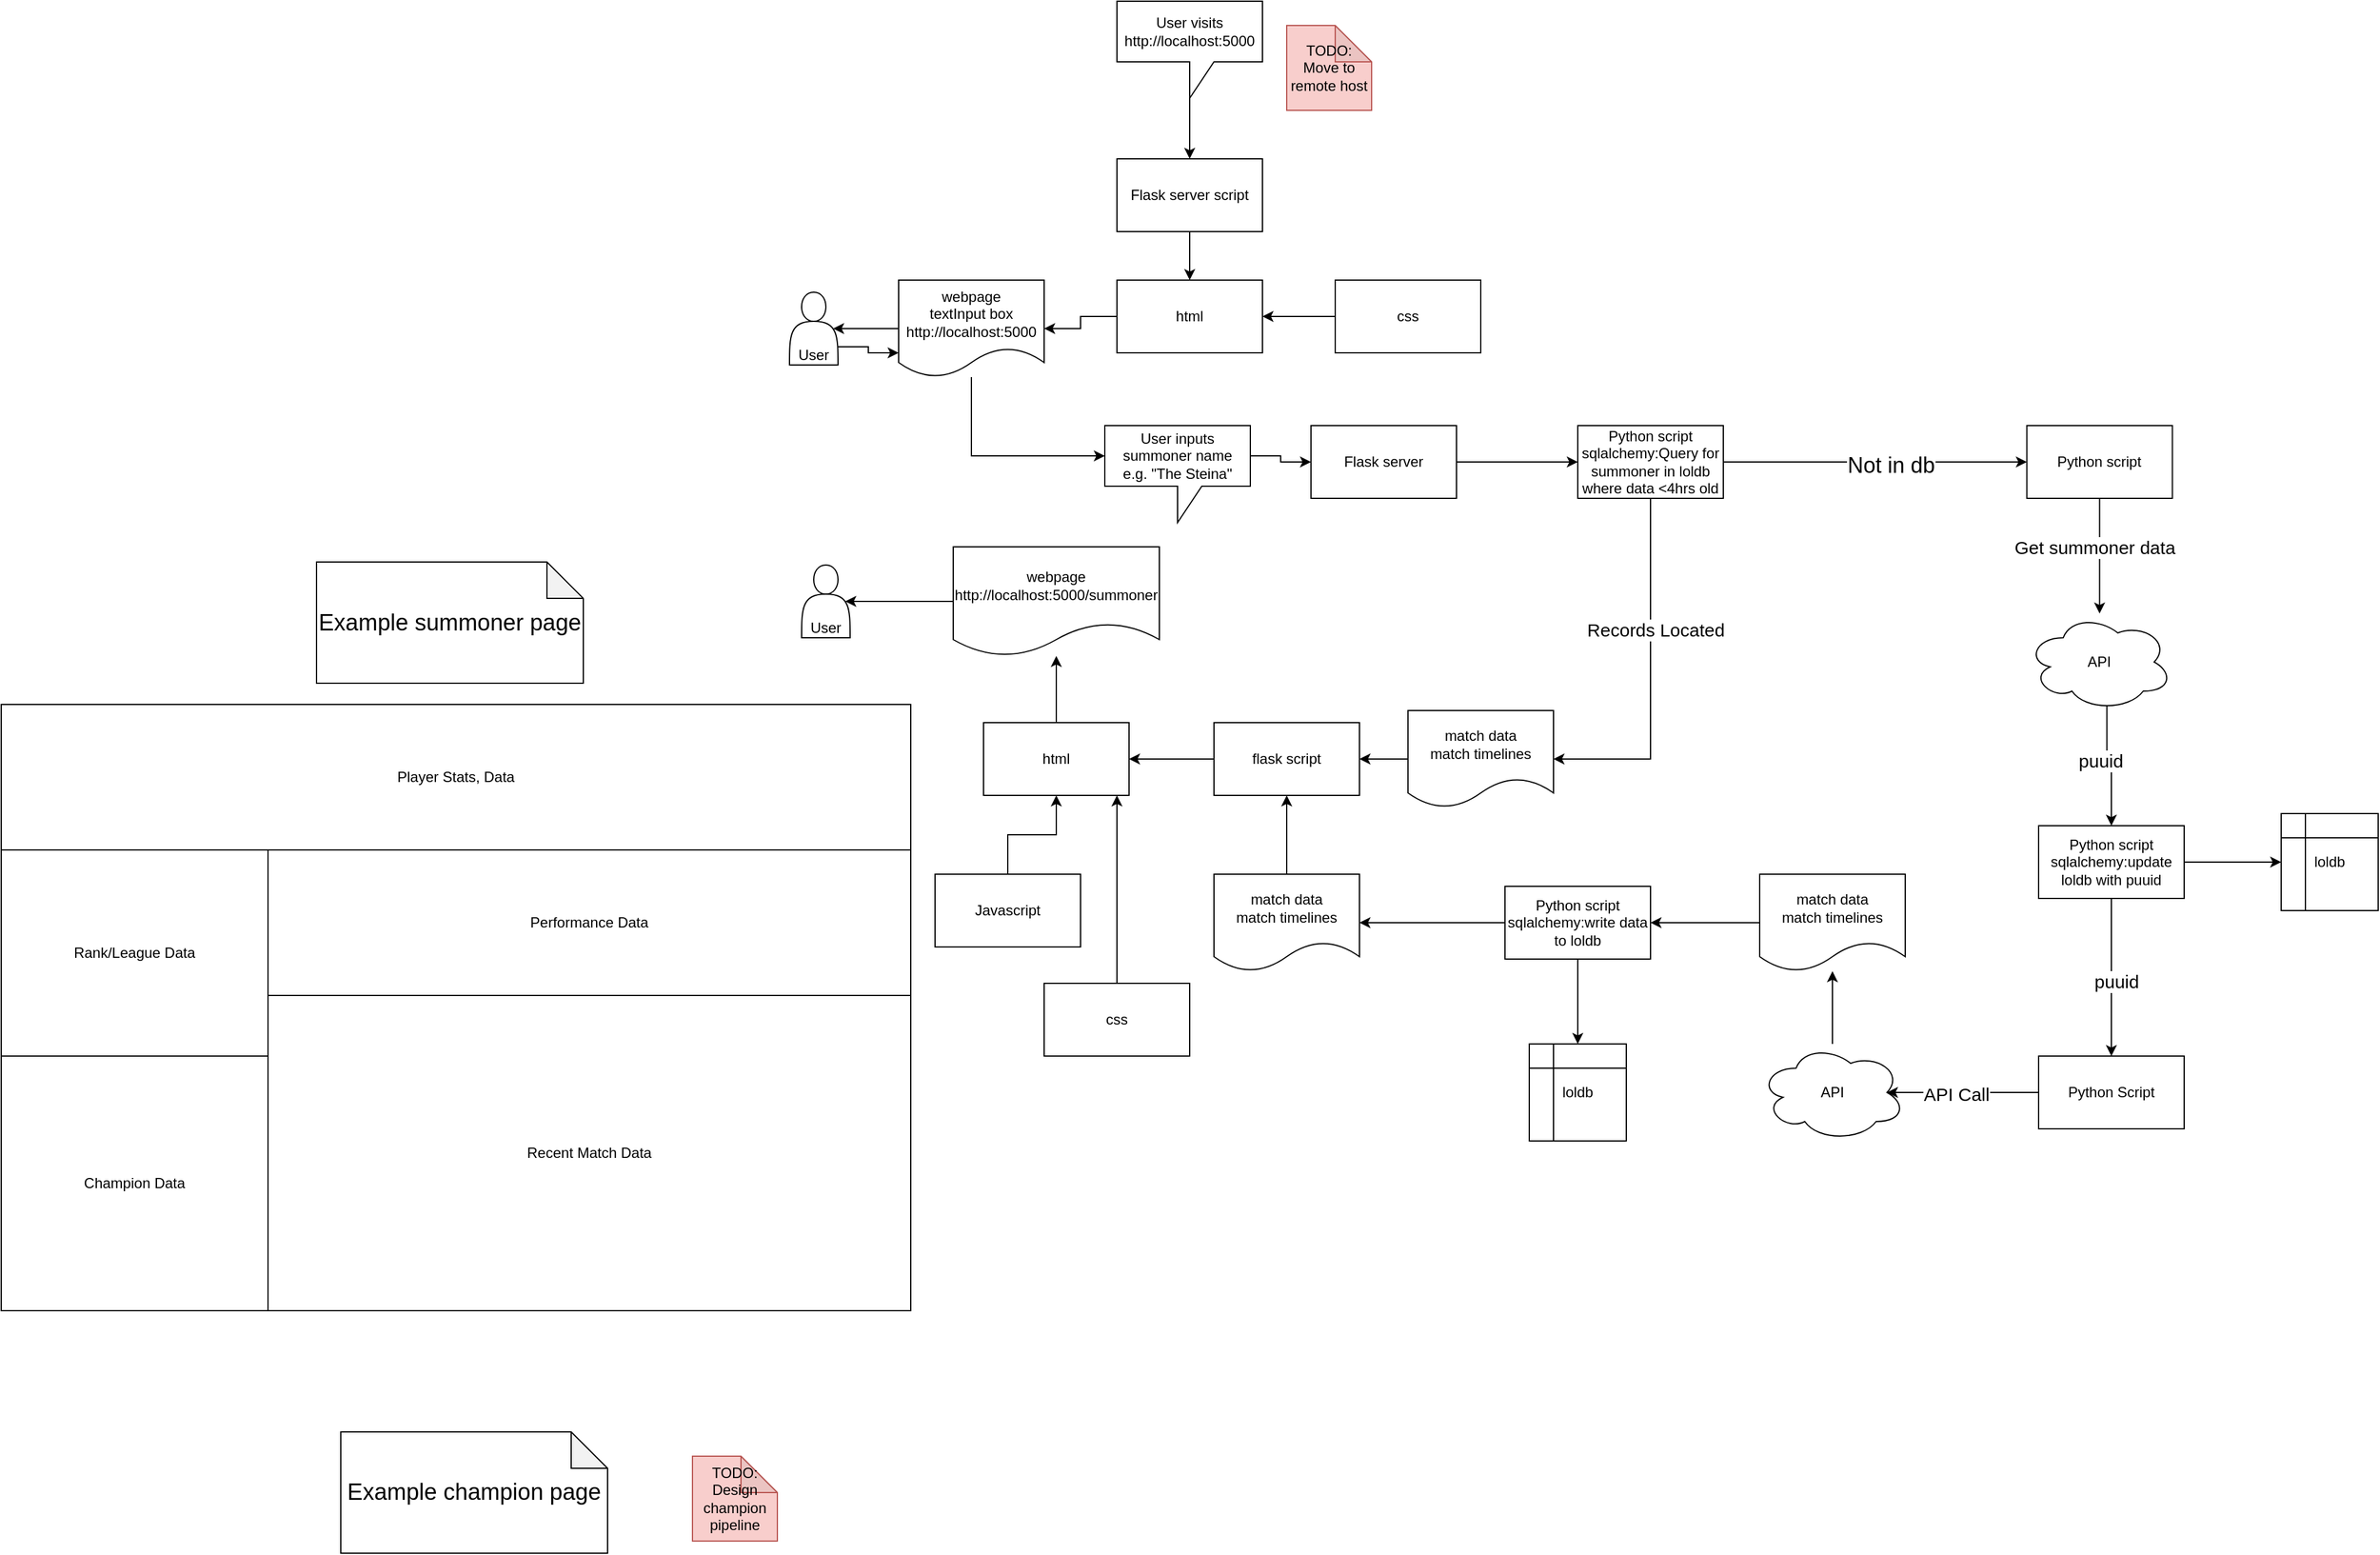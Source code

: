 <mxfile version="21.6.1" type="device">
  <diagram id="prtHgNgQTEPvFCAcTncT" name="Page-1">
    <mxGraphModel dx="3012" dy="696" grid="1" gridSize="10" guides="1" tooltips="1" connect="1" arrows="1" fold="1" page="1" pageScale="1" pageWidth="827" pageHeight="1169" math="0" shadow="0">
      <root>
        <mxCell id="0" />
        <mxCell id="1" parent="0" />
        <mxCell id="2c5BFEw7uCcLmuuaQ_8N-22" style="edgeStyle=orthogonalEdgeStyle;rounded=0;orthogonalLoop=1;jettySize=auto;html=1;entryX=0.5;entryY=0;entryDx=0;entryDy=0;" edge="1" parent="1" source="2c5BFEw7uCcLmuuaQ_8N-14" target="2c5BFEw7uCcLmuuaQ_8N-17">
          <mxGeometry relative="1" as="geometry" />
        </mxCell>
        <mxCell id="2c5BFEw7uCcLmuuaQ_8N-14" value="Flask server script" style="whiteSpace=wrap;html=1;rounded=0;" vertex="1" parent="1">
          <mxGeometry x="20" y="590" width="120" height="60" as="geometry" />
        </mxCell>
        <mxCell id="2c5BFEw7uCcLmuuaQ_8N-91" value="" style="edgeStyle=orthogonalEdgeStyle;rounded=0;orthogonalLoop=1;jettySize=auto;html=1;" edge="1" parent="1" source="2c5BFEw7uCcLmuuaQ_8N-16" target="2c5BFEw7uCcLmuuaQ_8N-17">
          <mxGeometry relative="1" as="geometry" />
        </mxCell>
        <mxCell id="2c5BFEw7uCcLmuuaQ_8N-16" value="css" style="whiteSpace=wrap;html=1;rounded=0;" vertex="1" parent="1">
          <mxGeometry x="200" y="690" width="120" height="60" as="geometry" />
        </mxCell>
        <mxCell id="2c5BFEw7uCcLmuuaQ_8N-23" style="edgeStyle=orthogonalEdgeStyle;rounded=0;orthogonalLoop=1;jettySize=auto;html=1;entryX=1;entryY=0.5;entryDx=0;entryDy=0;" edge="1" parent="1" source="2c5BFEw7uCcLmuuaQ_8N-17" target="2c5BFEw7uCcLmuuaQ_8N-21">
          <mxGeometry relative="1" as="geometry" />
        </mxCell>
        <mxCell id="2c5BFEw7uCcLmuuaQ_8N-17" value="html&lt;br&gt;" style="whiteSpace=wrap;html=1;rounded=0;" vertex="1" parent="1">
          <mxGeometry x="20" y="690" width="120" height="60" as="geometry" />
        </mxCell>
        <mxCell id="2c5BFEw7uCcLmuuaQ_8N-53" style="edgeStyle=orthogonalEdgeStyle;rounded=0;orthogonalLoop=1;jettySize=auto;html=1;entryX=0.9;entryY=0.5;entryDx=0;entryDy=0;entryPerimeter=0;" edge="1" parent="1" source="2c5BFEw7uCcLmuuaQ_8N-21" target="2c5BFEw7uCcLmuuaQ_8N-55">
          <mxGeometry relative="1" as="geometry">
            <mxPoint x="-220" y="520.059" as="targetPoint" />
          </mxGeometry>
        </mxCell>
        <mxCell id="2c5BFEw7uCcLmuuaQ_8N-143" style="edgeStyle=orthogonalEdgeStyle;rounded=0;orthogonalLoop=1;jettySize=auto;html=1;entryX=0;entryY=0;entryDx=0;entryDy=25;entryPerimeter=0;" edge="1" parent="1" source="2c5BFEw7uCcLmuuaQ_8N-21" target="2c5BFEw7uCcLmuuaQ_8N-26">
          <mxGeometry relative="1" as="geometry">
            <Array as="points">
              <mxPoint x="-100" y="835" />
            </Array>
          </mxGeometry>
        </mxCell>
        <mxCell id="2c5BFEw7uCcLmuuaQ_8N-21" value="webpage&lt;br&gt;textInput box&lt;br&gt;http://localhost:5000" style="shape=document;whiteSpace=wrap;html=1;boundedLbl=1;" vertex="1" parent="1">
          <mxGeometry x="-160" y="690" width="120" height="80" as="geometry" />
        </mxCell>
        <mxCell id="2c5BFEw7uCcLmuuaQ_8N-141" style="edgeStyle=orthogonalEdgeStyle;rounded=0;orthogonalLoop=1;jettySize=auto;html=1;exitX=0;exitY=0;exitDx=120.0;exitDy=25;exitPerimeter=0;entryX=0;entryY=0.5;entryDx=0;entryDy=0;" edge="1" parent="1" source="2c5BFEw7uCcLmuuaQ_8N-26" target="2c5BFEw7uCcLmuuaQ_8N-28">
          <mxGeometry relative="1" as="geometry" />
        </mxCell>
        <mxCell id="2c5BFEw7uCcLmuuaQ_8N-26" value="User inputs summoner name&lt;br&gt;e.g. &quot;The Steina&quot;" style="shape=callout;whiteSpace=wrap;html=1;perimeter=calloutPerimeter;" vertex="1" parent="1">
          <mxGeometry x="10" y="810" width="120" height="80" as="geometry" />
        </mxCell>
        <mxCell id="2c5BFEw7uCcLmuuaQ_8N-69" value="" style="edgeStyle=orthogonalEdgeStyle;rounded=0;orthogonalLoop=1;jettySize=auto;html=1;" edge="1" parent="1" source="2c5BFEw7uCcLmuuaQ_8N-28" target="2c5BFEw7uCcLmuuaQ_8N-68">
          <mxGeometry relative="1" as="geometry" />
        </mxCell>
        <mxCell id="2c5BFEw7uCcLmuuaQ_8N-28" value="Flask server" style="whiteSpace=wrap;html=1;" vertex="1" parent="1">
          <mxGeometry x="180" y="810" width="120" height="60" as="geometry" />
        </mxCell>
        <mxCell id="2c5BFEw7uCcLmuuaQ_8N-33" value="" style="edgeStyle=orthogonalEdgeStyle;rounded=0;orthogonalLoop=1;jettySize=auto;html=1;" edge="1" parent="1" source="2c5BFEw7uCcLmuuaQ_8N-30" target="2c5BFEw7uCcLmuuaQ_8N-32">
          <mxGeometry relative="1" as="geometry" />
        </mxCell>
        <mxCell id="2c5BFEw7uCcLmuuaQ_8N-34" value="Get summoner data" style="edgeLabel;html=1;align=center;verticalAlign=middle;resizable=0;points=[];fontSize=15;" vertex="1" connectable="0" parent="2c5BFEw7uCcLmuuaQ_8N-33">
          <mxGeometry x="-0.16" y="-4" relative="1" as="geometry">
            <mxPoint x="-1" as="offset" />
          </mxGeometry>
        </mxCell>
        <mxCell id="2c5BFEw7uCcLmuuaQ_8N-30" value="Python script" style="whiteSpace=wrap;html=1;" vertex="1" parent="1">
          <mxGeometry x="770.29" y="810" width="120" height="60" as="geometry" />
        </mxCell>
        <mxCell id="2c5BFEw7uCcLmuuaQ_8N-131" style="edgeStyle=orthogonalEdgeStyle;rounded=0;orthogonalLoop=1;jettySize=auto;html=1;exitX=0.55;exitY=0.95;exitDx=0;exitDy=0;exitPerimeter=0;entryX=0.5;entryY=0;entryDx=0;entryDy=0;" edge="1" parent="1" source="2c5BFEw7uCcLmuuaQ_8N-32" target="2c5BFEw7uCcLmuuaQ_8N-38">
          <mxGeometry relative="1" as="geometry" />
        </mxCell>
        <mxCell id="2c5BFEw7uCcLmuuaQ_8N-132" value="puuid" style="edgeLabel;html=1;align=center;verticalAlign=middle;resizable=0;points=[];fontSize=15;" vertex="1" connectable="0" parent="2c5BFEw7uCcLmuuaQ_8N-131">
          <mxGeometry x="-0.58" y="5" relative="1" as="geometry">
            <mxPoint x="-11" y="23" as="offset" />
          </mxGeometry>
        </mxCell>
        <mxCell id="2c5BFEw7uCcLmuuaQ_8N-32" value="API" style="ellipse;shape=cloud;whiteSpace=wrap;html=1;" vertex="1" parent="1">
          <mxGeometry x="770.29" y="965" width="120" height="80" as="geometry" />
        </mxCell>
        <mxCell id="2c5BFEw7uCcLmuuaQ_8N-112" style="edgeStyle=orthogonalEdgeStyle;rounded=0;orthogonalLoop=1;jettySize=auto;html=1;entryX=0.5;entryY=0;entryDx=0;entryDy=0;" edge="1" parent="1" source="2c5BFEw7uCcLmuuaQ_8N-38" target="2c5BFEw7uCcLmuuaQ_8N-96">
          <mxGeometry relative="1" as="geometry" />
        </mxCell>
        <mxCell id="2c5BFEw7uCcLmuuaQ_8N-113" value="puuid" style="edgeLabel;html=1;align=center;verticalAlign=middle;resizable=0;points=[];fontSize=15;" vertex="1" connectable="0" parent="2c5BFEw7uCcLmuuaQ_8N-112">
          <mxGeometry x="0.04" y="4" relative="1" as="geometry">
            <mxPoint as="offset" />
          </mxGeometry>
        </mxCell>
        <mxCell id="2c5BFEw7uCcLmuuaQ_8N-115" style="edgeStyle=orthogonalEdgeStyle;rounded=0;orthogonalLoop=1;jettySize=auto;html=1;" edge="1" parent="1" source="2c5BFEw7uCcLmuuaQ_8N-38" target="2c5BFEw7uCcLmuuaQ_8N-114">
          <mxGeometry relative="1" as="geometry" />
        </mxCell>
        <mxCell id="2c5BFEw7uCcLmuuaQ_8N-38" value="Python script&lt;br&gt;sqlalchemy:update loldb with puuid" style="whiteSpace=wrap;html=1;" vertex="1" parent="1">
          <mxGeometry x="780" y="1140" width="120" height="60" as="geometry" />
        </mxCell>
        <mxCell id="2c5BFEw7uCcLmuuaQ_8N-52" style="edgeStyle=orthogonalEdgeStyle;rounded=0;orthogonalLoop=1;jettySize=auto;html=1;entryX=0.5;entryY=0;entryDx=0;entryDy=0;" edge="1" parent="1" source="2c5BFEw7uCcLmuuaQ_8N-49" target="2c5BFEw7uCcLmuuaQ_8N-14">
          <mxGeometry relative="1" as="geometry" />
        </mxCell>
        <mxCell id="2c5BFEw7uCcLmuuaQ_8N-49" value="User visits http://localhost:5000" style="shape=callout;whiteSpace=wrap;html=1;perimeter=calloutPerimeter;" vertex="1" parent="1">
          <mxGeometry x="20" y="460" width="120" height="80" as="geometry" />
        </mxCell>
        <mxCell id="2c5BFEw7uCcLmuuaQ_8N-140" style="edgeStyle=orthogonalEdgeStyle;rounded=0;orthogonalLoop=1;jettySize=auto;html=1;exitX=1;exitY=0.75;exitDx=0;exitDy=0;entryX=0;entryY=0.75;entryDx=0;entryDy=0;" edge="1" parent="1" source="2c5BFEw7uCcLmuuaQ_8N-55" target="2c5BFEw7uCcLmuuaQ_8N-21">
          <mxGeometry relative="1" as="geometry" />
        </mxCell>
        <mxCell id="2c5BFEw7uCcLmuuaQ_8N-55" value="&lt;br&gt;&lt;br&gt;&lt;br&gt;User" style="shape=actor;whiteSpace=wrap;html=1;" vertex="1" parent="1">
          <mxGeometry x="-250" y="700" width="40" height="60" as="geometry" />
        </mxCell>
        <mxCell id="2c5BFEw7uCcLmuuaQ_8N-56" value="TODO: Move to remote host" style="shape=note;whiteSpace=wrap;html=1;backgroundOutline=1;darkOpacity=0.05;fillColor=#f8cecc;strokeColor=#b85450;" vertex="1" parent="1">
          <mxGeometry x="160" y="480" width="70" height="70" as="geometry" />
        </mxCell>
        <mxCell id="2c5BFEw7uCcLmuuaQ_8N-70" value="" style="edgeStyle=orthogonalEdgeStyle;rounded=0;orthogonalLoop=1;jettySize=auto;html=1;" edge="1" parent="1" source="2c5BFEw7uCcLmuuaQ_8N-68" target="2c5BFEw7uCcLmuuaQ_8N-30">
          <mxGeometry relative="1" as="geometry" />
        </mxCell>
        <mxCell id="2c5BFEw7uCcLmuuaQ_8N-71" value="Not in db" style="edgeLabel;html=1;align=center;verticalAlign=middle;resizable=0;points=[];fontSize=18;" vertex="1" connectable="0" parent="2c5BFEw7uCcLmuuaQ_8N-70">
          <mxGeometry x="0.097" y="-3" relative="1" as="geometry">
            <mxPoint as="offset" />
          </mxGeometry>
        </mxCell>
        <mxCell id="2c5BFEw7uCcLmuuaQ_8N-136" style="edgeStyle=orthogonalEdgeStyle;rounded=0;orthogonalLoop=1;jettySize=auto;html=1;entryX=1;entryY=0.5;entryDx=0;entryDy=0;" edge="1" parent="1" source="2c5BFEw7uCcLmuuaQ_8N-68" target="2c5BFEw7uCcLmuuaQ_8N-117">
          <mxGeometry relative="1" as="geometry">
            <Array as="points">
              <mxPoint x="460" y="1085" />
            </Array>
          </mxGeometry>
        </mxCell>
        <mxCell id="2c5BFEw7uCcLmuuaQ_8N-137" value="&lt;font style=&quot;font-size: 15px;&quot;&gt;Records Located&lt;/font&gt;" style="edgeLabel;html=1;align=center;verticalAlign=middle;resizable=0;points=[];" vertex="1" connectable="0" parent="2c5BFEw7uCcLmuuaQ_8N-136">
          <mxGeometry x="-0.27" y="4" relative="1" as="geometry">
            <mxPoint as="offset" />
          </mxGeometry>
        </mxCell>
        <mxCell id="2c5BFEw7uCcLmuuaQ_8N-68" value="Python script&lt;br&gt;sqlalchemy:Query for summoner in loldb&lt;br&gt;where data &amp;lt;4hrs old" style="whiteSpace=wrap;html=1;" vertex="1" parent="1">
          <mxGeometry x="400" y="810" width="120" height="60" as="geometry" />
        </mxCell>
        <mxCell id="2c5BFEw7uCcLmuuaQ_8N-89" style="edgeStyle=orthogonalEdgeStyle;rounded=0;orthogonalLoop=1;jettySize=auto;html=1;entryX=1;entryY=0.5;entryDx=0;entryDy=0;" edge="1" parent="1" source="2c5BFEw7uCcLmuuaQ_8N-77" target="2c5BFEw7uCcLmuuaQ_8N-85">
          <mxGeometry relative="1" as="geometry" />
        </mxCell>
        <mxCell id="2c5BFEw7uCcLmuuaQ_8N-77" value="flask script" style="whiteSpace=wrap;html=1;" vertex="1" parent="1">
          <mxGeometry x="100" y="1055" width="120" height="60" as="geometry" />
        </mxCell>
        <mxCell id="2c5BFEw7uCcLmuuaQ_8N-116" value="" style="edgeStyle=orthogonalEdgeStyle;rounded=0;orthogonalLoop=1;jettySize=auto;html=1;" edge="1" parent="1" source="2c5BFEw7uCcLmuuaQ_8N-83" target="2c5BFEw7uCcLmuuaQ_8N-85">
          <mxGeometry relative="1" as="geometry">
            <Array as="points">
              <mxPoint x="20" y="1330" />
            </Array>
          </mxGeometry>
        </mxCell>
        <mxCell id="2c5BFEw7uCcLmuuaQ_8N-83" value="css" style="whiteSpace=wrap;html=1;rounded=0;" vertex="1" parent="1">
          <mxGeometry x="-40" y="1270" width="120" height="60" as="geometry" />
        </mxCell>
        <mxCell id="2c5BFEw7uCcLmuuaQ_8N-145" style="edgeStyle=orthogonalEdgeStyle;rounded=0;orthogonalLoop=1;jettySize=auto;html=1;" edge="1" parent="1" source="2c5BFEw7uCcLmuuaQ_8N-85" target="2c5BFEw7uCcLmuuaQ_8N-87">
          <mxGeometry relative="1" as="geometry" />
        </mxCell>
        <mxCell id="2c5BFEw7uCcLmuuaQ_8N-85" value="html&lt;br&gt;" style="whiteSpace=wrap;html=1;rounded=0;" vertex="1" parent="1">
          <mxGeometry x="-90" y="1055" width="120" height="60" as="geometry" />
        </mxCell>
        <mxCell id="2c5BFEw7uCcLmuuaQ_8N-86" style="edgeStyle=orthogonalEdgeStyle;rounded=0;orthogonalLoop=1;jettySize=auto;html=1;entryX=0.9;entryY=0.5;entryDx=0;entryDy=0;entryPerimeter=0;" edge="1" source="2c5BFEw7uCcLmuuaQ_8N-87" target="2c5BFEw7uCcLmuuaQ_8N-88" parent="1">
          <mxGeometry relative="1" as="geometry">
            <mxPoint x="-380" y="980.059" as="targetPoint" />
          </mxGeometry>
        </mxCell>
        <mxCell id="2c5BFEw7uCcLmuuaQ_8N-87" value="webpage&lt;br&gt;http://localhost:5000/summoner" style="shape=document;whiteSpace=wrap;html=1;boundedLbl=1;" vertex="1" parent="1">
          <mxGeometry x="-115" y="910" width="170" height="90" as="geometry" />
        </mxCell>
        <mxCell id="2c5BFEw7uCcLmuuaQ_8N-88" value="&lt;br&gt;&lt;br&gt;&lt;br&gt;User" style="shape=actor;whiteSpace=wrap;html=1;" vertex="1" parent="1">
          <mxGeometry x="-240" y="925" width="40" height="60" as="geometry" />
        </mxCell>
        <mxCell id="2c5BFEw7uCcLmuuaQ_8N-110" style="edgeStyle=orthogonalEdgeStyle;rounded=0;orthogonalLoop=1;jettySize=auto;html=1;entryX=0.875;entryY=0.5;entryDx=0;entryDy=0;entryPerimeter=0;" edge="1" parent="1" source="2c5BFEw7uCcLmuuaQ_8N-96" target="2c5BFEw7uCcLmuuaQ_8N-99">
          <mxGeometry relative="1" as="geometry">
            <mxPoint x="660" y="1460" as="targetPoint" />
          </mxGeometry>
        </mxCell>
        <mxCell id="2c5BFEw7uCcLmuuaQ_8N-111" value="API Call" style="edgeLabel;html=1;align=center;verticalAlign=middle;resizable=0;points=[];fontSize=15;" vertex="1" connectable="0" parent="2c5BFEw7uCcLmuuaQ_8N-110">
          <mxGeometry x="0.085" y="1" relative="1" as="geometry">
            <mxPoint as="offset" />
          </mxGeometry>
        </mxCell>
        <mxCell id="2c5BFEw7uCcLmuuaQ_8N-96" value="Python Script" style="whiteSpace=wrap;html=1;" vertex="1" parent="1">
          <mxGeometry x="780" y="1330" width="120" height="60" as="geometry" />
        </mxCell>
        <mxCell id="2c5BFEw7uCcLmuuaQ_8N-109" value="" style="edgeStyle=orthogonalEdgeStyle;rounded=0;orthogonalLoop=1;jettySize=auto;html=1;" edge="1" parent="1" source="2c5BFEw7uCcLmuuaQ_8N-99" target="2c5BFEw7uCcLmuuaQ_8N-108">
          <mxGeometry relative="1" as="geometry" />
        </mxCell>
        <mxCell id="2c5BFEw7uCcLmuuaQ_8N-99" value="API" style="ellipse;shape=cloud;whiteSpace=wrap;html=1;" vertex="1" parent="1">
          <mxGeometry x="550" y="1320" width="120" height="80" as="geometry" />
        </mxCell>
        <mxCell id="2c5BFEw7uCcLmuuaQ_8N-122" value="" style="edgeStyle=orthogonalEdgeStyle;rounded=0;orthogonalLoop=1;jettySize=auto;html=1;" edge="1" parent="1" source="2c5BFEw7uCcLmuuaQ_8N-108" target="2c5BFEw7uCcLmuuaQ_8N-120">
          <mxGeometry relative="1" as="geometry" />
        </mxCell>
        <mxCell id="2c5BFEw7uCcLmuuaQ_8N-108" value="match data&lt;br&gt;match timelines" style="shape=document;whiteSpace=wrap;html=1;boundedLbl=1;" vertex="1" parent="1">
          <mxGeometry x="550" y="1180" width="120" height="80" as="geometry" />
        </mxCell>
        <mxCell id="2c5BFEw7uCcLmuuaQ_8N-114" value="loldb" style="shape=internalStorage;whiteSpace=wrap;html=1;backgroundOutline=1;" vertex="1" parent="1">
          <mxGeometry x="980" y="1130" width="80" height="80" as="geometry" />
        </mxCell>
        <mxCell id="2c5BFEw7uCcLmuuaQ_8N-118" value="" style="edgeStyle=orthogonalEdgeStyle;rounded=0;orthogonalLoop=1;jettySize=auto;html=1;" edge="1" parent="1" source="2c5BFEw7uCcLmuuaQ_8N-117" target="2c5BFEw7uCcLmuuaQ_8N-77">
          <mxGeometry relative="1" as="geometry" />
        </mxCell>
        <mxCell id="2c5BFEw7uCcLmuuaQ_8N-117" value="match data&lt;br&gt;match timelines" style="shape=document;whiteSpace=wrap;html=1;boundedLbl=1;" vertex="1" parent="1">
          <mxGeometry x="260" y="1045" width="120" height="80" as="geometry" />
        </mxCell>
        <mxCell id="2c5BFEw7uCcLmuuaQ_8N-123" value="" style="edgeStyle=orthogonalEdgeStyle;rounded=0;orthogonalLoop=1;jettySize=auto;html=1;" edge="1" parent="1" source="2c5BFEw7uCcLmuuaQ_8N-120" target="2c5BFEw7uCcLmuuaQ_8N-121">
          <mxGeometry relative="1" as="geometry" />
        </mxCell>
        <mxCell id="2c5BFEw7uCcLmuuaQ_8N-129" style="edgeStyle=orthogonalEdgeStyle;rounded=0;orthogonalLoop=1;jettySize=auto;html=1;entryX=1;entryY=0.5;entryDx=0;entryDy=0;" edge="1" parent="1" source="2c5BFEw7uCcLmuuaQ_8N-120" target="2c5BFEw7uCcLmuuaQ_8N-126">
          <mxGeometry relative="1" as="geometry" />
        </mxCell>
        <mxCell id="2c5BFEw7uCcLmuuaQ_8N-120" value="Python script&lt;br&gt;sqlalchemy:write data to loldb" style="whiteSpace=wrap;html=1;" vertex="1" parent="1">
          <mxGeometry x="340" y="1190" width="120" height="60" as="geometry" />
        </mxCell>
        <mxCell id="2c5BFEw7uCcLmuuaQ_8N-121" value="loldb" style="shape=internalStorage;whiteSpace=wrap;html=1;backgroundOutline=1;" vertex="1" parent="1">
          <mxGeometry x="360" y="1320" width="80" height="80" as="geometry" />
        </mxCell>
        <mxCell id="2c5BFEw7uCcLmuuaQ_8N-128" style="edgeStyle=orthogonalEdgeStyle;rounded=0;orthogonalLoop=1;jettySize=auto;html=1;entryX=0.5;entryY=1;entryDx=0;entryDy=0;" edge="1" parent="1" source="2c5BFEw7uCcLmuuaQ_8N-126" target="2c5BFEw7uCcLmuuaQ_8N-77">
          <mxGeometry relative="1" as="geometry" />
        </mxCell>
        <mxCell id="2c5BFEw7uCcLmuuaQ_8N-126" value="match data&lt;br&gt;match timelines" style="shape=document;whiteSpace=wrap;html=1;boundedLbl=1;" vertex="1" parent="1">
          <mxGeometry x="100" y="1180" width="120" height="80" as="geometry" />
        </mxCell>
        <mxCell id="2c5BFEw7uCcLmuuaQ_8N-134" value="&lt;font style=&quot;font-size: 19px;&quot;&gt;Example summoner page&lt;/font&gt;" style="shape=note;whiteSpace=wrap;html=1;backgroundOutline=1;darkOpacity=0.05;" vertex="1" parent="1">
          <mxGeometry x="-640" y="922.54" width="220" height="100" as="geometry" />
        </mxCell>
        <mxCell id="2c5BFEw7uCcLmuuaQ_8N-146" value="Recent Match Data" style="rounded=0;whiteSpace=wrap;html=1;" vertex="1" parent="1">
          <mxGeometry x="-680" y="1280" width="530" height="260" as="geometry" />
        </mxCell>
        <mxCell id="2c5BFEw7uCcLmuuaQ_8N-147" value="Performance Data" style="rounded=0;whiteSpace=wrap;html=1;" vertex="1" parent="1">
          <mxGeometry x="-680" y="1160" width="530" height="120" as="geometry" />
        </mxCell>
        <mxCell id="2c5BFEw7uCcLmuuaQ_8N-148" value="Rank/League Data" style="rounded=0;whiteSpace=wrap;html=1;" vertex="1" parent="1">
          <mxGeometry x="-900" y="1160" width="220" height="170" as="geometry" />
        </mxCell>
        <mxCell id="2c5BFEw7uCcLmuuaQ_8N-149" value="Champion Data" style="rounded=0;whiteSpace=wrap;html=1;" vertex="1" parent="1">
          <mxGeometry x="-900" y="1330" width="220" height="210" as="geometry" />
        </mxCell>
        <mxCell id="2c5BFEw7uCcLmuuaQ_8N-150" value="Player Stats, Data" style="rounded=0;whiteSpace=wrap;html=1;" vertex="1" parent="1">
          <mxGeometry x="-900" y="1040" width="750" height="120" as="geometry" />
        </mxCell>
        <mxCell id="2c5BFEw7uCcLmuuaQ_8N-151" value="&lt;font style=&quot;font-size: 19px;&quot;&gt;Example champion page&lt;/font&gt;" style="shape=note;whiteSpace=wrap;html=1;backgroundOutline=1;darkOpacity=0.05;" vertex="1" parent="1">
          <mxGeometry x="-620" y="1640" width="220" height="100" as="geometry" />
        </mxCell>
        <mxCell id="2c5BFEw7uCcLmuuaQ_8N-152" value="TODO: Design champion pipeline" style="shape=note;whiteSpace=wrap;html=1;backgroundOutline=1;darkOpacity=0.05;fillColor=#f8cecc;strokeColor=#b85450;" vertex="1" parent="1">
          <mxGeometry x="-330" y="1660" width="70" height="70" as="geometry" />
        </mxCell>
        <mxCell id="2c5BFEw7uCcLmuuaQ_8N-155" value="" style="edgeStyle=orthogonalEdgeStyle;rounded=0;orthogonalLoop=1;jettySize=auto;html=1;" edge="1" parent="1" source="2c5BFEw7uCcLmuuaQ_8N-153" target="2c5BFEw7uCcLmuuaQ_8N-85">
          <mxGeometry relative="1" as="geometry" />
        </mxCell>
        <mxCell id="2c5BFEw7uCcLmuuaQ_8N-153" value="Javascript" style="whiteSpace=wrap;html=1;rounded=0;" vertex="1" parent="1">
          <mxGeometry x="-130" y="1180" width="120" height="60" as="geometry" />
        </mxCell>
      </root>
    </mxGraphModel>
  </diagram>
</mxfile>
